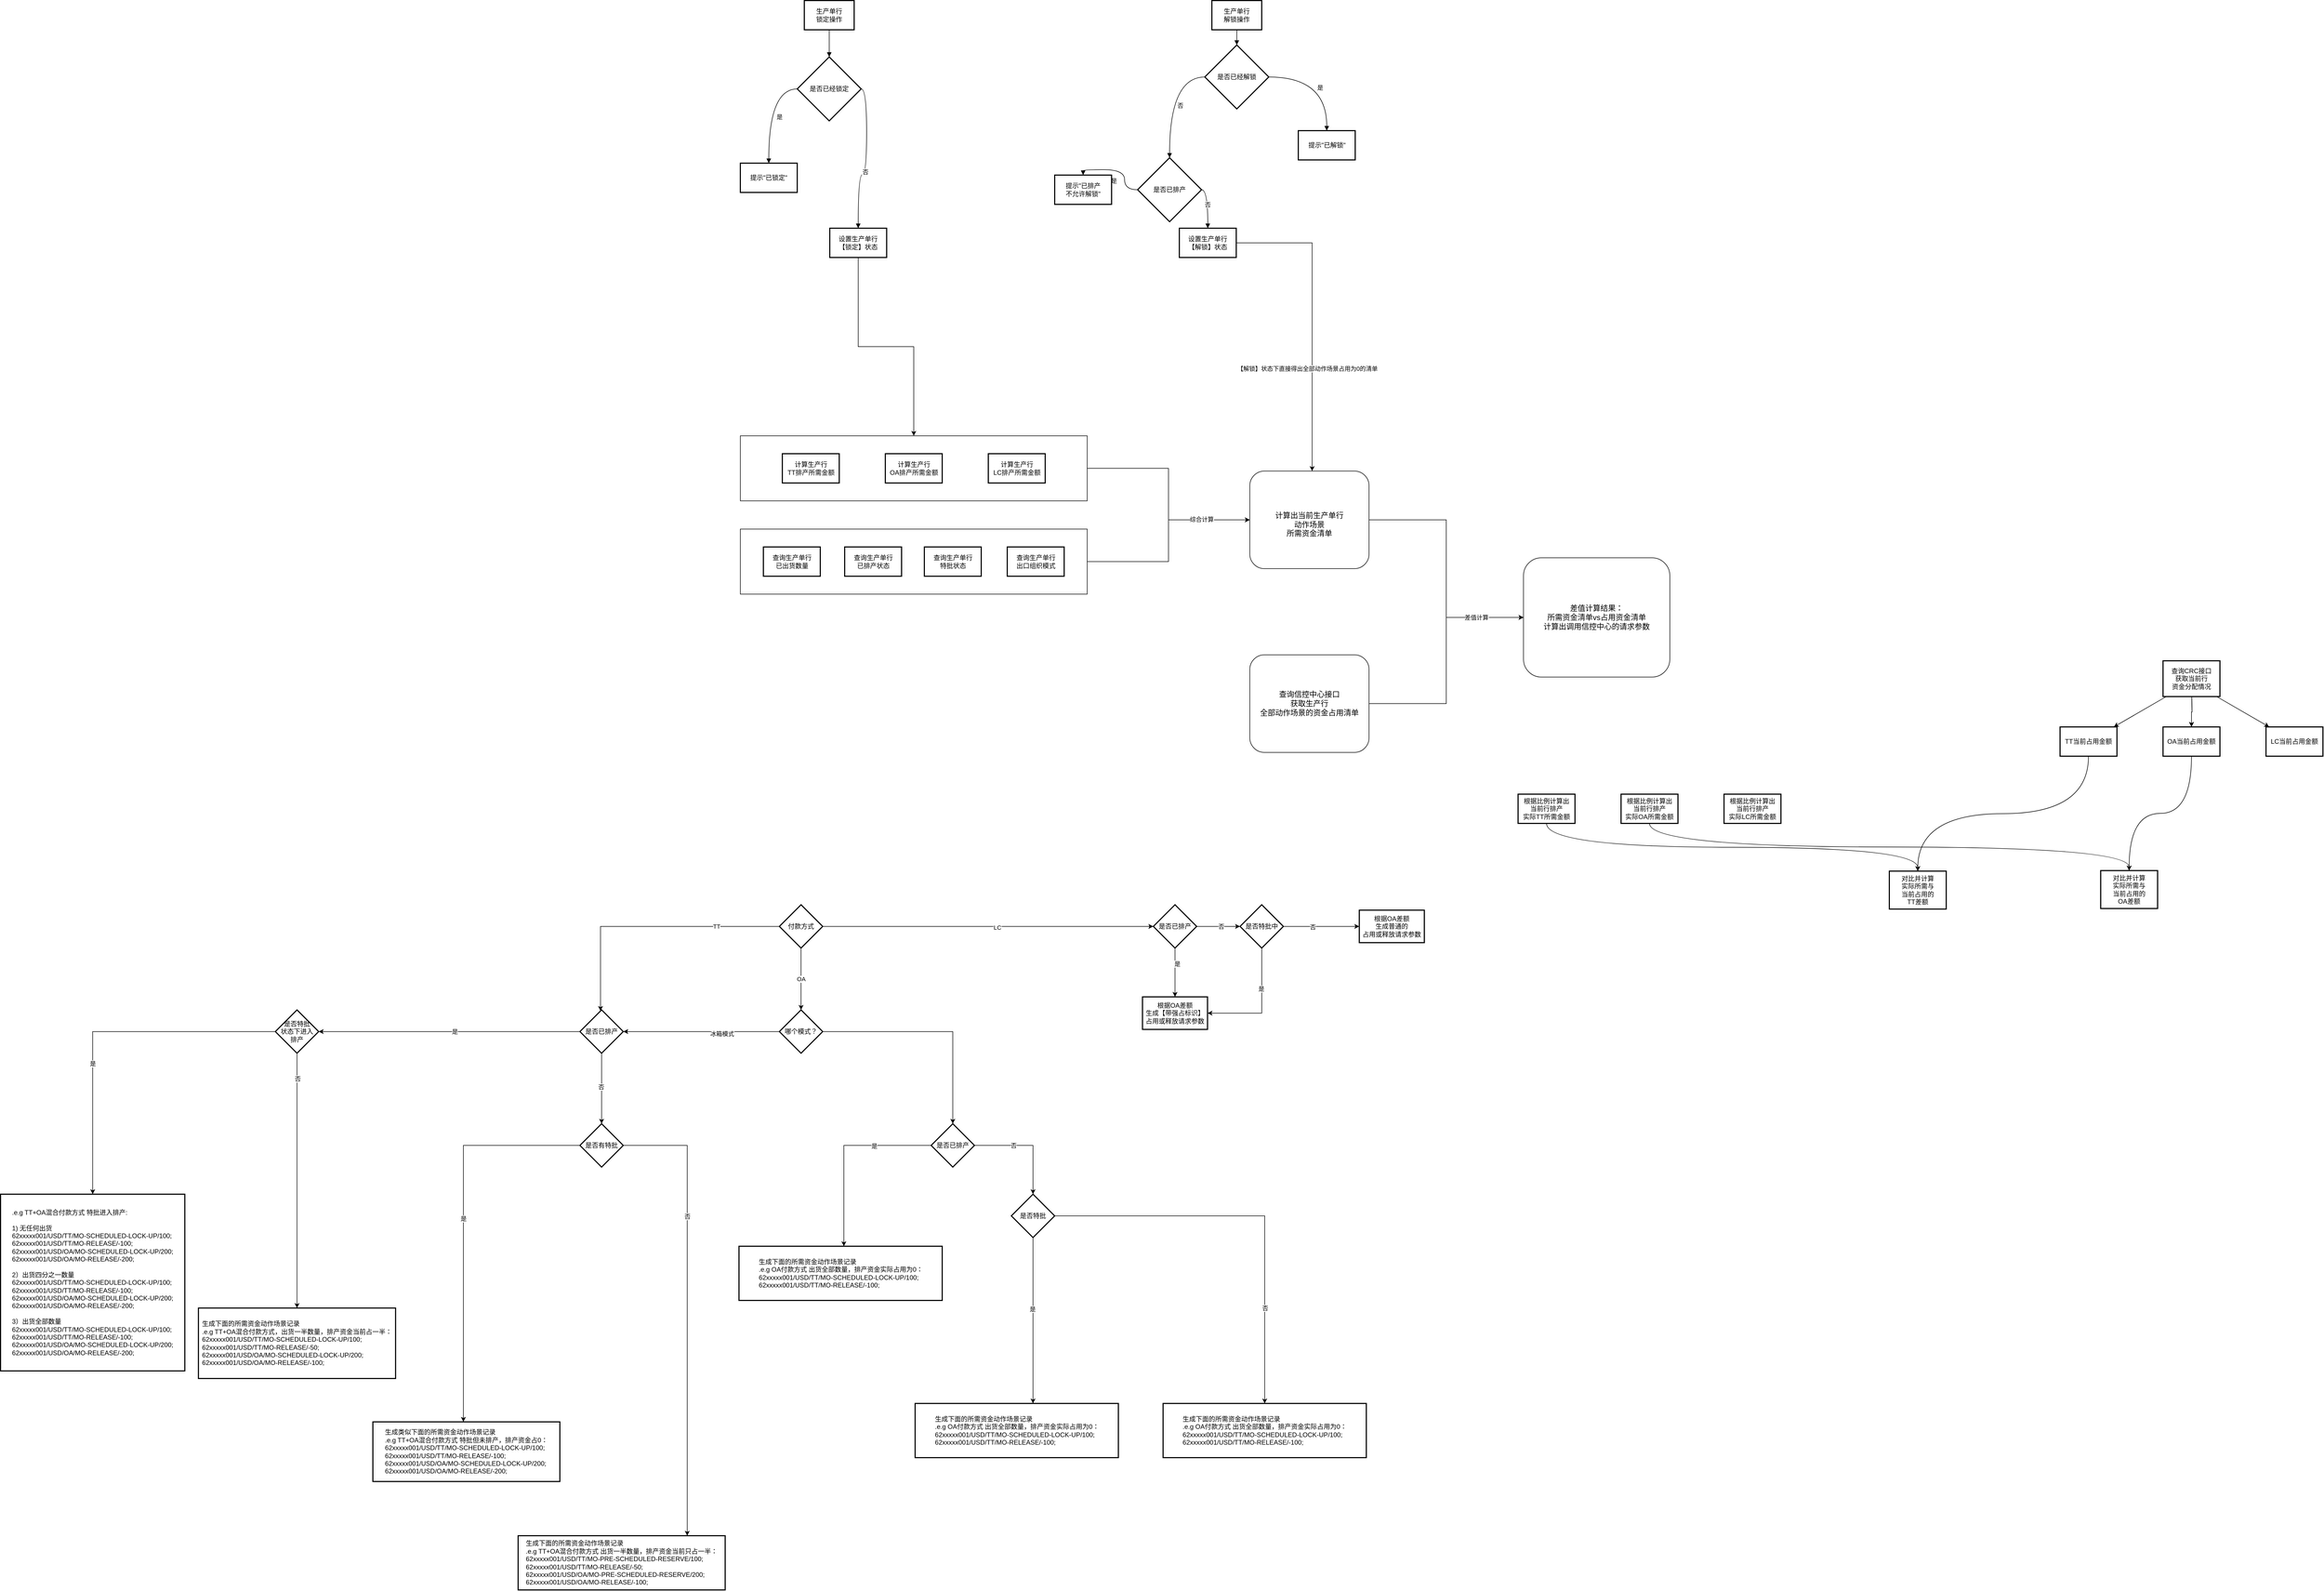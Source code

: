 <mxfile version="28.1.0">
  <diagram id="2LrY0oIoNR_cmH2NyaTJ" name="第 1 页">
    <mxGraphModel dx="4364" dy="1725" grid="1" gridSize="10" guides="1" tooltips="1" connect="1" arrows="1" fold="1" page="1" pageScale="1" pageWidth="827" pageHeight="1169" math="0" shadow="0">
      <root>
        <mxCell id="0" />
        <mxCell id="1" parent="0" />
        <mxCell id="hXp6u4deNf6OwjrOZaaQ-28" style="edgeStyle=orthogonalEdgeStyle;rounded=0;orthogonalLoop=1;jettySize=auto;html=1;" edge="1" parent="1" source="hXp6u4deNf6OwjrOZaaQ-12" target="hXp6u4deNf6OwjrOZaaQ-26">
          <mxGeometry relative="1" as="geometry" />
        </mxCell>
        <mxCell id="hXp6u4deNf6OwjrOZaaQ-12" value="" style="rounded=0;whiteSpace=wrap;html=1;" vertex="1" parent="1">
          <mxGeometry x="-1155" y="757" width="640" height="120" as="geometry" />
        </mxCell>
        <mxCell id="hXp6u4deNf6OwjrOZaaQ-27" style="edgeStyle=orthogonalEdgeStyle;rounded=0;orthogonalLoop=1;jettySize=auto;html=1;" edge="1" parent="1" source="hXp6u4deNf6OwjrOZaaQ-11" target="hXp6u4deNf6OwjrOZaaQ-26">
          <mxGeometry relative="1" as="geometry" />
        </mxCell>
        <mxCell id="hXp6u4deNf6OwjrOZaaQ-35" value="综合计算" style="edgeLabel;html=1;align=center;verticalAlign=middle;resizable=0;points=[];" vertex="1" connectable="0" parent="hXp6u4deNf6OwjrOZaaQ-27">
          <mxGeometry x="0.547" relative="1" as="geometry">
            <mxPoint y="-1" as="offset" />
          </mxGeometry>
        </mxCell>
        <mxCell id="hXp6u4deNf6OwjrOZaaQ-11" value="" style="rounded=0;whiteSpace=wrap;html=1;" vertex="1" parent="1">
          <mxGeometry x="-1155" y="585" width="640" height="120" as="geometry" />
        </mxCell>
        <mxCell id="2" value="生产单行&#xa;解锁操作" style="whiteSpace=wrap;strokeWidth=2;" parent="1" vertex="1">
          <mxGeometry x="-285" y="-218" width="92" height="54" as="geometry" />
        </mxCell>
        <mxCell id="3" value="是否已经解锁" style="rhombus;strokeWidth=2;whiteSpace=wrap;" parent="1" vertex="1">
          <mxGeometry x="-298" y="-136" width="118" height="118" as="geometry" />
        </mxCell>
        <mxCell id="9" value="" style="curved=1;startArrow=none;endArrow=block;exitX=0.5;exitY=1;entryX=0.5;entryY=0;" parent="1" source="2" target="3" edge="1">
          <mxGeometry relative="1" as="geometry">
            <Array as="points" />
          </mxGeometry>
        </mxCell>
        <mxCell id="WXPWZEamO_XeSo7ibNBK-31" value="是否已排产" style="rhombus;strokeWidth=2;whiteSpace=wrap;" parent="1" vertex="1">
          <mxGeometry x="-422" y="72" width="118" height="118" as="geometry" />
        </mxCell>
        <mxCell id="WXPWZEamO_XeSo7ibNBK-32" value="是" style="curved=1;startArrow=none;endArrow=block;exitX=0;exitY=0.5;exitDx=0;exitDy=0;edgeStyle=orthogonalEdgeStyle;entryX=0.5;entryY=0;entryDx=0;entryDy=0;" parent="1" source="WXPWZEamO_XeSo7ibNBK-31" target="WXPWZEamO_XeSo7ibNBK-33" edge="1">
          <mxGeometry x="0.092" y="20" relative="1" as="geometry">
            <mxPoint x="33" y="152" as="sourcePoint" />
            <mxPoint x="-145" y="132" as="targetPoint" />
            <mxPoint as="offset" />
          </mxGeometry>
        </mxCell>
        <mxCell id="WXPWZEamO_XeSo7ibNBK-33" value="提示&quot;已排产&#xa;不允许解锁&quot;" style="whiteSpace=wrap;strokeWidth=2;" parent="1" vertex="1">
          <mxGeometry x="-575" y="104" width="105" height="54" as="geometry" />
        </mxCell>
        <mxCell id="WXPWZEamO_XeSo7ibNBK-34" value="否" style="curved=1;startArrow=none;endArrow=block;exitX=1;exitY=0.5;exitDx=0;exitDy=0;edgeStyle=orthogonalEdgeStyle;entryX=0.5;entryY=0;entryDx=0;entryDy=0;" parent="1" source="WXPWZEamO_XeSo7ibNBK-31" target="Oj5pbkAsNvhmjypcsn9c-19" edge="1">
          <mxGeometry x="-0.062" relative="1" as="geometry">
            <mxPoint x="-205" y="92" as="sourcePoint" />
            <mxPoint x="-125" y="122" as="targetPoint" />
            <mxPoint as="offset" />
          </mxGeometry>
        </mxCell>
        <mxCell id="WXPWZEamO_XeSo7ibNBK-40" value="生产单行&#xa;锁定操作" style="whiteSpace=wrap;strokeWidth=2;" parent="1" vertex="1">
          <mxGeometry x="-1037" y="-218" width="92" height="54" as="geometry" />
        </mxCell>
        <mxCell id="WXPWZEamO_XeSo7ibNBK-41" value="" style="curved=1;startArrow=none;endArrow=block;exitX=0.5;exitY=1;entryX=0.5;entryY=0;" parent="1" source="WXPWZEamO_XeSo7ibNBK-40" edge="1">
          <mxGeometry relative="1" as="geometry">
            <Array as="points" />
            <mxPoint x="-991" y="-114" as="targetPoint" />
          </mxGeometry>
        </mxCell>
        <mxCell id="WXPWZEamO_XeSo7ibNBK-42" value="是否已经锁定" style="rhombus;strokeWidth=2;whiteSpace=wrap;" parent="1" vertex="1">
          <mxGeometry x="-1050" y="-114" width="118" height="118" as="geometry" />
        </mxCell>
        <mxCell id="WXPWZEamO_XeSo7ibNBK-43" value="是" style="curved=1;startArrow=none;endArrow=block;exitX=0;exitY=0.5;exitDx=0;exitDy=0;edgeStyle=orthogonalEdgeStyle;" parent="1" source="WXPWZEamO_XeSo7ibNBK-42" target="WXPWZEamO_XeSo7ibNBK-44" edge="1">
          <mxGeometry x="0.092" y="20" relative="1" as="geometry">
            <mxPoint x="-691" y="82" as="sourcePoint" />
            <mxPoint x="-1100" y="82" as="targetPoint" />
            <mxPoint as="offset" />
          </mxGeometry>
        </mxCell>
        <mxCell id="WXPWZEamO_XeSo7ibNBK-44" value="提示&quot;已锁定&quot;" style="whiteSpace=wrap;strokeWidth=2;" parent="1" vertex="1">
          <mxGeometry x="-1155" y="82" width="105" height="54" as="geometry" />
        </mxCell>
        <mxCell id="WXPWZEamO_XeSo7ibNBK-45" value="否" style="curved=1;startArrow=none;endArrow=block;exitX=1;exitY=0.5;exitDx=0;exitDy=0;edgeStyle=orthogonalEdgeStyle;" parent="1" source="WXPWZEamO_XeSo7ibNBK-42" target="WXPWZEamO_XeSo7ibNBK-46" edge="1">
          <mxGeometry x="0.149" y="-2" relative="1" as="geometry">
            <mxPoint x="-905" y="182" as="sourcePoint" />
            <mxPoint x="-955" y="319" as="targetPoint" />
            <mxPoint as="offset" />
          </mxGeometry>
        </mxCell>
        <mxCell id="WXPWZEamO_XeSo7ibNBK-46" value="设置生产单行&#xa;【锁定】状态" style="whiteSpace=wrap;strokeWidth=2;" parent="1" vertex="1">
          <mxGeometry x="-990" y="202" width="105" height="54" as="geometry" />
        </mxCell>
        <mxCell id="Oj5pbkAsNvhmjypcsn9c-16" value="否" style="curved=1;startArrow=none;endArrow=block;exitX=0;exitY=0.5;exitDx=0;exitDy=0;edgeStyle=orthogonalEdgeStyle;entryX=0.5;entryY=0;entryDx=0;entryDy=0;" parent="1" source="3" target="WXPWZEamO_XeSo7ibNBK-31" edge="1">
          <mxGeometry x="0.092" y="20" relative="1" as="geometry">
            <mxPoint x="-344" y="-61" as="sourcePoint" />
            <mxPoint x="-396.5" y="76" as="targetPoint" />
            <mxPoint as="offset" />
          </mxGeometry>
        </mxCell>
        <mxCell id="hXp6u4deNf6OwjrOZaaQ-33" style="edgeStyle=orthogonalEdgeStyle;rounded=0;orthogonalLoop=1;jettySize=auto;html=1;" edge="1" parent="1" source="Oj5pbkAsNvhmjypcsn9c-19" target="hXp6u4deNf6OwjrOZaaQ-26">
          <mxGeometry relative="1" as="geometry">
            <Array as="points">
              <mxPoint x="-100" y="229" />
            </Array>
          </mxGeometry>
        </mxCell>
        <mxCell id="hXp6u4deNf6OwjrOZaaQ-34" value="【解锁】状态下直接得出全部动作场景占用为0的清单" style="edgeLabel;html=1;align=center;verticalAlign=middle;resizable=0;points=[];" vertex="1" connectable="0" parent="hXp6u4deNf6OwjrOZaaQ-33">
          <mxGeometry x="0.377" y="4" relative="1" as="geometry">
            <mxPoint x="-13" y="-14" as="offset" />
          </mxGeometry>
        </mxCell>
        <mxCell id="Oj5pbkAsNvhmjypcsn9c-19" value="设置生产单行&#xa;【解锁】状态" style="whiteSpace=wrap;strokeWidth=2;" parent="1" vertex="1">
          <mxGeometry x="-345" y="202" width="105" height="54" as="geometry" />
        </mxCell>
        <mxCell id="Oj5pbkAsNvhmjypcsn9c-20" value="是" style="curved=1;startArrow=none;endArrow=block;edgeStyle=orthogonalEdgeStyle;exitX=1;exitY=0.5;exitDx=0;exitDy=0;" parent="1" source="3" target="Oj5pbkAsNvhmjypcsn9c-21" edge="1">
          <mxGeometry x="0.223" y="-12" relative="1" as="geometry">
            <mxPoint x="-304" y="-103" as="sourcePoint" />
            <mxPoint x="-70.5" y="22" as="targetPoint" />
            <mxPoint as="offset" />
          </mxGeometry>
        </mxCell>
        <mxCell id="Oj5pbkAsNvhmjypcsn9c-21" value="提示&quot;已解锁&quot;" style="whiteSpace=wrap;strokeWidth=2;" parent="1" vertex="1">
          <mxGeometry x="-125.5" y="22" width="105" height="54" as="geometry" />
        </mxCell>
        <mxCell id="H-_MctJGM8OvFbxq7QqD-9" value="计算生产行&#xa;TT排产所需金额" style="whiteSpace=wrap;strokeWidth=2;" parent="1" vertex="1">
          <mxGeometry x="-1077.5" y="618" width="105" height="54" as="geometry" />
        </mxCell>
        <mxCell id="H-_MctJGM8OvFbxq7QqD-23" value="计算生产行&#xa;OA排产所需金额" style="whiteSpace=wrap;strokeWidth=2;" parent="1" vertex="1">
          <mxGeometry x="-887.5" y="618" width="105" height="54" as="geometry" />
        </mxCell>
        <mxCell id="H-_MctJGM8OvFbxq7QqD-24" value="计算生产行&#xa;LC排产所需金额" style="whiteSpace=wrap;strokeWidth=2;" parent="1" vertex="1">
          <mxGeometry x="-697.5" y="618" width="105" height="54" as="geometry" />
        </mxCell>
        <mxCell id="H-_MctJGM8OvFbxq7QqD-26" value="查询生产单行&#xa;已出货数量" style="whiteSpace=wrap;strokeWidth=2;" parent="1" vertex="1">
          <mxGeometry x="-1112.5" y="790" width="105" height="54" as="geometry" />
        </mxCell>
        <mxCell id="H-_MctJGM8OvFbxq7QqD-54" value="" style="edgeStyle=orthogonalEdgeStyle;rounded=0;orthogonalLoop=1;jettySize=auto;html=1;curved=1;exitX=0.5;exitY=1;exitDx=0;exitDy=0;" parent="1" source="H-_MctJGM8OvFbxq7QqD-33" target="H-_MctJGM8OvFbxq7QqD-53" edge="1">
          <mxGeometry relative="1" as="geometry" />
        </mxCell>
        <mxCell id="H-_MctJGM8OvFbxq7QqD-33" value="根据比例计算出&#xa;当前行排产&#xa;实际TT所需金额" style="whiteSpace=wrap;strokeWidth=2;" parent="1" vertex="1">
          <mxGeometry x="280" y="1246" width="105" height="54" as="geometry" />
        </mxCell>
        <mxCell id="H-_MctJGM8OvFbxq7QqD-57" style="edgeStyle=orthogonalEdgeStyle;rounded=0;orthogonalLoop=1;jettySize=auto;html=1;strokeColor=default;align=center;verticalAlign=middle;fontFamily=Helvetica;fontSize=11;fontColor=default;labelBackgroundColor=default;endArrow=classic;curved=1;exitX=0.5;exitY=1;exitDx=0;exitDy=0;" parent="1" source="H-_MctJGM8OvFbxq7QqD-35" target="H-_MctJGM8OvFbxq7QqD-56" edge="1">
          <mxGeometry relative="1" as="geometry" />
        </mxCell>
        <mxCell id="H-_MctJGM8OvFbxq7QqD-35" value="根据比例计算出&#xa;当前行排产&#xa;实际OA所需金额" style="whiteSpace=wrap;strokeWidth=2;" parent="1" vertex="1">
          <mxGeometry x="470" y="1246" width="105" height="54" as="geometry" />
        </mxCell>
        <mxCell id="H-_MctJGM8OvFbxq7QqD-39" value="根据比例计算出&#xa;当前行排产&#xa;实际LC所需金额" style="whiteSpace=wrap;strokeWidth=2;" parent="1" vertex="1">
          <mxGeometry x="660" y="1246" width="105" height="54" as="geometry" />
        </mxCell>
        <mxCell id="H-_MctJGM8OvFbxq7QqD-43" value="查询CRC接口&#xa;获取当前行&#xa;资金分配情况" style="whiteSpace=wrap;strokeWidth=2;" parent="1" vertex="1">
          <mxGeometry x="1470" y="1000" width="105" height="66" as="geometry" />
        </mxCell>
        <mxCell id="H-_MctJGM8OvFbxq7QqD-44" value="" style="rounded=0;orthogonalLoop=1;jettySize=auto;html=1;" parent="1" target="H-_MctJGM8OvFbxq7QqD-48" edge="1">
          <mxGeometry relative="1" as="geometry">
            <mxPoint x="1476" y="1066" as="sourcePoint" />
          </mxGeometry>
        </mxCell>
        <mxCell id="H-_MctJGM8OvFbxq7QqD-45" style="edgeStyle=orthogonalEdgeStyle;rounded=0;orthogonalLoop=1;jettySize=auto;html=1;" parent="1" target="H-_MctJGM8OvFbxq7QqD-49" edge="1">
          <mxGeometry relative="1" as="geometry">
            <mxPoint x="1523" y="1066" as="sourcePoint" />
          </mxGeometry>
        </mxCell>
        <mxCell id="H-_MctJGM8OvFbxq7QqD-46" value="" style="edgeStyle=orthogonalEdgeStyle;rounded=0;orthogonalLoop=1;jettySize=auto;html=1;" parent="1" target="H-_MctJGM8OvFbxq7QqD-49" edge="1">
          <mxGeometry relative="1" as="geometry">
            <mxPoint x="1523" y="1066" as="sourcePoint" />
          </mxGeometry>
        </mxCell>
        <mxCell id="H-_MctJGM8OvFbxq7QqD-47" value="" style="rounded=0;orthogonalLoop=1;jettySize=auto;html=1;" parent="1" target="H-_MctJGM8OvFbxq7QqD-50" edge="1">
          <mxGeometry relative="1" as="geometry">
            <mxPoint x="1569" y="1066" as="sourcePoint" />
          </mxGeometry>
        </mxCell>
        <mxCell id="H-_MctJGM8OvFbxq7QqD-55" style="edgeStyle=orthogonalEdgeStyle;rounded=0;orthogonalLoop=1;jettySize=auto;html=1;entryX=0.5;entryY=0;entryDx=0;entryDy=0;curved=1;exitX=0.5;exitY=1;exitDx=0;exitDy=0;" parent="1" source="H-_MctJGM8OvFbxq7QqD-48" target="H-_MctJGM8OvFbxq7QqD-53" edge="1">
          <mxGeometry relative="1" as="geometry" />
        </mxCell>
        <mxCell id="H-_MctJGM8OvFbxq7QqD-48" value="TT当前占用金额" style="whiteSpace=wrap;strokeWidth=2;" parent="1" vertex="1">
          <mxGeometry x="1280" y="1122" width="105" height="54" as="geometry" />
        </mxCell>
        <mxCell id="H-_MctJGM8OvFbxq7QqD-58" style="edgeStyle=orthogonalEdgeStyle;rounded=0;orthogonalLoop=1;jettySize=auto;html=1;strokeColor=default;align=center;verticalAlign=middle;fontFamily=Helvetica;fontSize=11;fontColor=default;labelBackgroundColor=default;endArrow=classic;curved=1;exitX=0.5;exitY=1;exitDx=0;exitDy=0;" parent="1" source="H-_MctJGM8OvFbxq7QqD-49" target="H-_MctJGM8OvFbxq7QqD-56" edge="1">
          <mxGeometry relative="1" as="geometry" />
        </mxCell>
        <mxCell id="H-_MctJGM8OvFbxq7QqD-49" value="OA当前占用金额" style="whiteSpace=wrap;strokeWidth=2;" parent="1" vertex="1">
          <mxGeometry x="1470" y="1122" width="105" height="54" as="geometry" />
        </mxCell>
        <mxCell id="H-_MctJGM8OvFbxq7QqD-50" value="LC当前占用金额" style="whiteSpace=wrap;strokeWidth=2;" parent="1" vertex="1">
          <mxGeometry x="1660" y="1122" width="105" height="54" as="geometry" />
        </mxCell>
        <mxCell id="H-_MctJGM8OvFbxq7QqD-53" value="对比并计算&#xa;实际所需与&#xa;当前占用的&#xa;TT差额" style="whiteSpace=wrap;strokeWidth=2;" parent="1" vertex="1">
          <mxGeometry x="965" y="1388" width="105" height="70" as="geometry" />
        </mxCell>
        <mxCell id="H-_MctJGM8OvFbxq7QqD-56" value="对比并计算&#xa;实际所需与&#xa;当前占用的&#xa;OA差额" style="whiteSpace=wrap;strokeWidth=2;" parent="1" vertex="1">
          <mxGeometry x="1355" y="1387" width="105" height="70" as="geometry" />
        </mxCell>
        <mxCell id="H-_MctJGM8OvFbxq7QqD-79" value="OA" style="edgeStyle=orthogonalEdgeStyle;rounded=0;orthogonalLoop=1;jettySize=auto;html=1;entryX=0.5;entryY=0;entryDx=0;entryDy=0;" parent="1" source="H-_MctJGM8OvFbxq7QqD-80" target="H-_MctJGM8OvFbxq7QqD-59" edge="1">
          <mxGeometry relative="1" as="geometry">
            <mxPoint x="-1033.5" y="1780" as="targetPoint" />
            <mxPoint x="-963" y="1644" as="sourcePoint" />
          </mxGeometry>
        </mxCell>
        <mxCell id="hXp6u4deNf6OwjrOZaaQ-51" style="edgeStyle=orthogonalEdgeStyle;rounded=0;orthogonalLoop=1;jettySize=auto;html=1;" edge="1" parent="1" source="H-_MctJGM8OvFbxq7QqD-59" target="H-_MctJGM8OvFbxq7QqD-65">
          <mxGeometry relative="1" as="geometry">
            <mxPoint x="-1173" y="2234" as="targetPoint" />
          </mxGeometry>
        </mxCell>
        <mxCell id="hXp6u4deNf6OwjrOZaaQ-52" value="冰箱模式" style="edgeLabel;html=1;align=center;verticalAlign=middle;resizable=0;points=[];" vertex="1" connectable="0" parent="hXp6u4deNf6OwjrOZaaQ-51">
          <mxGeometry x="-0.264" y="4" relative="1" as="geometry">
            <mxPoint as="offset" />
          </mxGeometry>
        </mxCell>
        <mxCell id="hXp6u4deNf6OwjrOZaaQ-56" value="" style="edgeStyle=orthogonalEdgeStyle;rounded=0;orthogonalLoop=1;jettySize=auto;html=1;" edge="1" parent="1" source="H-_MctJGM8OvFbxq7QqD-59" target="hXp6u4deNf6OwjrOZaaQ-55">
          <mxGeometry relative="1" as="geometry" />
        </mxCell>
        <mxCell id="H-_MctJGM8OvFbxq7QqD-59" value="哪个模式？" style="rhombus;whiteSpace=wrap;html=1;strokeWidth=2;" parent="1" vertex="1">
          <mxGeometry x="-1083" y="1644" width="80" height="80" as="geometry" />
        </mxCell>
        <mxCell id="H-_MctJGM8OvFbxq7QqD-67" value="" style="edgeStyle=orthogonalEdgeStyle;rounded=0;orthogonalLoop=1;jettySize=auto;html=1;" parent="1" source="H-_MctJGM8OvFbxq7QqD-65" target="H-_MctJGM8OvFbxq7QqD-66" edge="1">
          <mxGeometry relative="1" as="geometry">
            <mxPoint x="-1741" y="1684.0" as="sourcePoint" />
          </mxGeometry>
        </mxCell>
        <mxCell id="H-_MctJGM8OvFbxq7QqD-68" value="是" style="edgeLabel;html=1;align=center;verticalAlign=middle;resizable=0;points=[];" parent="H-_MctJGM8OvFbxq7QqD-67" vertex="1" connectable="0">
          <mxGeometry x="-0.042" relative="1" as="geometry">
            <mxPoint as="offset" />
          </mxGeometry>
        </mxCell>
        <mxCell id="hXp6u4deNf6OwjrOZaaQ-61" value="" style="edgeStyle=orthogonalEdgeStyle;rounded=0;orthogonalLoop=1;jettySize=auto;html=1;" edge="1" parent="1" source="H-_MctJGM8OvFbxq7QqD-65" target="hXp6u4deNf6OwjrOZaaQ-60">
          <mxGeometry relative="1" as="geometry" />
        </mxCell>
        <mxCell id="hXp6u4deNf6OwjrOZaaQ-62" value="否" style="edgeLabel;html=1;align=center;verticalAlign=middle;resizable=0;points=[];" vertex="1" connectable="0" parent="hXp6u4deNf6OwjrOZaaQ-61">
          <mxGeometry x="-0.046" y="-1" relative="1" as="geometry">
            <mxPoint as="offset" />
          </mxGeometry>
        </mxCell>
        <mxCell id="H-_MctJGM8OvFbxq7QqD-65" value="是否已排产" style="rhombus;whiteSpace=wrap;html=1;strokeWidth=2;" parent="1" vertex="1">
          <mxGeometry x="-1451" y="1644" width="80" height="80" as="geometry" />
        </mxCell>
        <mxCell id="H-_MctJGM8OvFbxq7QqD-70" value="" style="edgeStyle=orthogonalEdgeStyle;rounded=0;orthogonalLoop=1;jettySize=auto;html=1;" parent="1" source="H-_MctJGM8OvFbxq7QqD-66" target="hXp6u4deNf6OwjrOZaaQ-46" edge="1">
          <mxGeometry relative="1" as="geometry">
            <mxPoint x="-2123" y="1984" as="targetPoint" />
          </mxGeometry>
        </mxCell>
        <mxCell id="hXp6u4deNf6OwjrOZaaQ-48" value="是" style="edgeLabel;html=1;align=center;verticalAlign=middle;resizable=0;points=[];" vertex="1" connectable="0" parent="H-_MctJGM8OvFbxq7QqD-70">
          <mxGeometry x="0.502" y="1" relative="1" as="geometry">
            <mxPoint x="-1" y="-83" as="offset" />
          </mxGeometry>
        </mxCell>
        <mxCell id="H-_MctJGM8OvFbxq7QqD-75" value="" style="edgeStyle=orthogonalEdgeStyle;rounded=0;orthogonalLoop=1;jettySize=auto;html=1;" parent="1" source="H-_MctJGM8OvFbxq7QqD-66" target="hXp6u4deNf6OwjrOZaaQ-59" edge="1">
          <mxGeometry relative="1" as="geometry" />
        </mxCell>
        <mxCell id="hXp6u4deNf6OwjrOZaaQ-47" value="否" style="edgeLabel;html=1;align=center;verticalAlign=middle;resizable=0;points=[];" vertex="1" connectable="0" parent="H-_MctJGM8OvFbxq7QqD-75">
          <mxGeometry x="-0.803" y="1" relative="1" as="geometry">
            <mxPoint as="offset" />
          </mxGeometry>
        </mxCell>
        <mxCell id="H-_MctJGM8OvFbxq7QqD-66" value="是否特批&lt;div&gt;状态下进入&lt;/div&gt;&lt;div&gt;排产&lt;/div&gt;" style="rhombus;whiteSpace=wrap;html=1;strokeWidth=2;" parent="1" vertex="1">
          <mxGeometry x="-2013" y="1644" width="80" height="80" as="geometry" />
        </mxCell>
        <mxCell id="H-_MctJGM8OvFbxq7QqD-74" value="&lt;div style=&quot;text-align: left;&quot;&gt;&lt;span style=&quot;background-color: transparent; color: light-dark(rgb(0, 0, 0), rgb(255, 255, 255));&quot;&gt;生成类似下面的所需资金动作场景记录&lt;/span&gt;&lt;/div&gt;&lt;div&gt;&lt;div style=&quot;text-align: left;&quot;&gt;&lt;span style=&quot;background-color: transparent; color: light-dark(rgb(0, 0, 0), rgb(255, 255, 255));&quot;&gt;.e.g TT+OA混合付款方式 特批但未排产，排产资金占0：&lt;/span&gt;&lt;/div&gt;&lt;div&gt;&lt;div&gt;&lt;div style=&quot;text-align: left;&quot;&gt;62xxxxx001/USD/TT/MO-SCHEDULED-LOCK-UP/100;&lt;/div&gt;&lt;/div&gt;&lt;/div&gt;&lt;div style=&quot;text-align: left;&quot;&gt;62xxxxx001/USD/TT/&lt;span style=&quot;background-color: transparent; color: light-dark(rgb(0, 0, 0), rgb(255, 255, 255));&quot;&gt;MO-RELEASE&lt;/span&gt;&lt;span style=&quot;background-color: transparent; color: light-dark(rgb(0, 0, 0), rgb(255, 255, 255));&quot;&gt;/-100;&lt;/span&gt;&lt;/div&gt;&lt;div style=&quot;text-align: left;&quot;&gt;&lt;span style=&quot;background-color: transparent; color: light-dark(rgb(0, 0, 0), rgb(255, 255, 255)); text-align: center;&quot;&gt;62xxxxx001/USD/OA/&lt;/span&gt;MO-SCHEDULED-LOCK-UP&lt;span style=&quot;background-color: transparent; color: light-dark(rgb(0, 0, 0), rgb(255, 255, 255)); text-align: center;&quot;&gt;/200;&lt;/span&gt;&lt;/div&gt;&lt;div style=&quot;text-align: left;&quot;&gt;62xxxxx001/USD/OA/&lt;span style=&quot;color: light-dark(rgb(0, 0, 0), rgb(255, 255, 255)); background-color: transparent;&quot;&gt;MO-RELEASE&lt;/span&gt;&lt;span style=&quot;color: light-dark(rgb(0, 0, 0), rgb(255, 255, 255)); background-color: transparent;&quot;&gt;/-200;&lt;/span&gt;&lt;span style=&quot;background-color: transparent; color: light-dark(rgb(0, 0, 0), rgb(255, 255, 255)); text-align: center;&quot;&gt;&lt;/span&gt;&lt;/div&gt;&lt;/div&gt;" style="whiteSpace=wrap;html=1;strokeWidth=2;" parent="1" vertex="1">
          <mxGeometry x="-1833" y="2404" width="345" height="110" as="geometry" />
        </mxCell>
        <mxCell id="H-_MctJGM8OvFbxq7QqD-82" style="edgeStyle=orthogonalEdgeStyle;rounded=0;orthogonalLoop=1;jettySize=auto;html=1;" parent="1" source="H-_MctJGM8OvFbxq7QqD-80" target="H-_MctJGM8OvFbxq7QqD-65" edge="1">
          <mxGeometry relative="1" as="geometry">
            <Array as="points">
              <mxPoint x="-1413" y="1490" />
            </Array>
          </mxGeometry>
        </mxCell>
        <mxCell id="H-_MctJGM8OvFbxq7QqD-83" value="TT" style="edgeLabel;html=1;align=center;verticalAlign=middle;resizable=0;points=[];" parent="H-_MctJGM8OvFbxq7QqD-82" vertex="1" connectable="0">
          <mxGeometry x="-0.522" y="3" relative="1" as="geometry">
            <mxPoint y="-3" as="offset" />
          </mxGeometry>
        </mxCell>
        <mxCell id="H-_MctJGM8OvFbxq7QqD-85" value="" style="edgeStyle=orthogonalEdgeStyle;rounded=0;orthogonalLoop=1;jettySize=auto;html=1;" parent="1" source="H-_MctJGM8OvFbxq7QqD-80" target="H-_MctJGM8OvFbxq7QqD-87" edge="1">
          <mxGeometry relative="1" as="geometry">
            <mxPoint x="-663" y="1486" as="targetPoint" />
          </mxGeometry>
        </mxCell>
        <mxCell id="hXp6u4deNf6OwjrOZaaQ-81" value="LC" style="edgeLabel;html=1;align=center;verticalAlign=middle;resizable=0;points=[];" vertex="1" connectable="0" parent="H-_MctJGM8OvFbxq7QqD-85">
          <mxGeometry x="0.054" y="-2" relative="1" as="geometry">
            <mxPoint as="offset" />
          </mxGeometry>
        </mxCell>
        <mxCell id="H-_MctJGM8OvFbxq7QqD-80" value="付款方式" style="rhombus;whiteSpace=wrap;html=1;strokeWidth=2;" parent="1" vertex="1">
          <mxGeometry x="-1083" y="1450" width="80" height="80" as="geometry" />
        </mxCell>
        <mxCell id="H-_MctJGM8OvFbxq7QqD-89" value="" style="edgeStyle=orthogonalEdgeStyle;rounded=0;orthogonalLoop=1;jettySize=auto;html=1;" parent="1" source="H-_MctJGM8OvFbxq7QqD-87" target="H-_MctJGM8OvFbxq7QqD-91" edge="1">
          <mxGeometry relative="1" as="geometry">
            <mxPoint x="-353" y="1620" as="targetPoint" />
          </mxGeometry>
        </mxCell>
        <mxCell id="H-_MctJGM8OvFbxq7QqD-90" value="是" style="edgeLabel;html=1;align=center;verticalAlign=middle;resizable=0;points=[];" parent="H-_MctJGM8OvFbxq7QqD-89" vertex="1" connectable="0">
          <mxGeometry x="-0.356" y="4" relative="1" as="geometry">
            <mxPoint as="offset" />
          </mxGeometry>
        </mxCell>
        <mxCell id="H-_MctJGM8OvFbxq7QqD-94" value="" style="edgeStyle=orthogonalEdgeStyle;rounded=0;orthogonalLoop=1;jettySize=auto;html=1;" parent="1" source="H-_MctJGM8OvFbxq7QqD-87" target="H-_MctJGM8OvFbxq7QqD-93" edge="1">
          <mxGeometry relative="1" as="geometry" />
        </mxCell>
        <mxCell id="H-_MctJGM8OvFbxq7QqD-96" value="否" style="edgeLabel;html=1;align=center;verticalAlign=middle;resizable=0;points=[];" parent="H-_MctJGM8OvFbxq7QqD-94" vertex="1" connectable="0">
          <mxGeometry x="0.117" relative="1" as="geometry">
            <mxPoint as="offset" />
          </mxGeometry>
        </mxCell>
        <mxCell id="H-_MctJGM8OvFbxq7QqD-87" value="是否已排产" style="rhombus;whiteSpace=wrap;html=1;strokeWidth=2;" parent="1" vertex="1">
          <mxGeometry x="-393" y="1450" width="80" height="80" as="geometry" />
        </mxCell>
        <mxCell id="H-_MctJGM8OvFbxq7QqD-91" value="根据OA&lt;span style=&quot;background-color: transparent; color: light-dark(rgb(0, 0, 0), rgb(255, 255, 255));&quot;&gt;差额&lt;/span&gt;&lt;div&gt;&lt;span style=&quot;background-color: transparent; color: light-dark(rgb(0, 0, 0), rgb(255, 255, 255));&quot;&gt;生成【带强占标识】&lt;/span&gt;&lt;/div&gt;&lt;div&gt;&lt;div&gt;占用或释放请求参数&lt;/div&gt;&lt;/div&gt;" style="whiteSpace=wrap;html=1;strokeWidth=2;" parent="1" vertex="1">
          <mxGeometry x="-413" y="1620" width="120" height="60" as="geometry" />
        </mxCell>
        <mxCell id="H-_MctJGM8OvFbxq7QqD-97" style="edgeStyle=orthogonalEdgeStyle;rounded=0;orthogonalLoop=1;jettySize=auto;html=1;entryX=1;entryY=0.5;entryDx=0;entryDy=0;" parent="1" source="H-_MctJGM8OvFbxq7QqD-93" target="H-_MctJGM8OvFbxq7QqD-91" edge="1">
          <mxGeometry relative="1" as="geometry">
            <Array as="points">
              <mxPoint x="-193" y="1650" />
            </Array>
          </mxGeometry>
        </mxCell>
        <mxCell id="H-_MctJGM8OvFbxq7QqD-98" value="是" style="edgeLabel;html=1;align=center;verticalAlign=middle;resizable=0;points=[];" parent="H-_MctJGM8OvFbxq7QqD-97" vertex="1" connectable="0">
          <mxGeometry x="-0.316" y="-1" relative="1" as="geometry">
            <mxPoint as="offset" />
          </mxGeometry>
        </mxCell>
        <mxCell id="H-_MctJGM8OvFbxq7QqD-100" value="" style="edgeStyle=orthogonalEdgeStyle;rounded=0;orthogonalLoop=1;jettySize=auto;html=1;" parent="1" source="H-_MctJGM8OvFbxq7QqD-93" target="H-_MctJGM8OvFbxq7QqD-99" edge="1">
          <mxGeometry relative="1" as="geometry" />
        </mxCell>
        <mxCell id="H-_MctJGM8OvFbxq7QqD-101" value="否" style="edgeLabel;html=1;align=center;verticalAlign=middle;resizable=0;points=[];" parent="H-_MctJGM8OvFbxq7QqD-100" vertex="1" connectable="0">
          <mxGeometry x="-0.237" y="-1" relative="1" as="geometry">
            <mxPoint as="offset" />
          </mxGeometry>
        </mxCell>
        <mxCell id="H-_MctJGM8OvFbxq7QqD-93" value="是否特批中" style="rhombus;whiteSpace=wrap;html=1;strokeWidth=2;" parent="1" vertex="1">
          <mxGeometry x="-233" y="1450" width="80" height="80" as="geometry" />
        </mxCell>
        <mxCell id="H-_MctJGM8OvFbxq7QqD-99" value="根据OA&lt;span style=&quot;color: light-dark(rgb(0, 0, 0), rgb(255, 255, 255)); background-color: transparent;&quot;&gt;差额&lt;/span&gt;&lt;div&gt;&lt;span style=&quot;background-color: transparent; color: light-dark(rgb(0, 0, 0), rgb(255, 255, 255));&quot;&gt;生成普通的&lt;/span&gt;&lt;/div&gt;&lt;div&gt;占用或释放请求参数&lt;/div&gt;" style="whiteSpace=wrap;html=1;strokeWidth=2;" parent="1" vertex="1">
          <mxGeometry x="-13" y="1460" width="120" height="60" as="geometry" />
        </mxCell>
        <mxCell id="hXp6u4deNf6OwjrOZaaQ-9" value="查询生产单行&#xa;已排产状态" style="whiteSpace=wrap;strokeWidth=2;" vertex="1" parent="1">
          <mxGeometry x="-962.5" y="790" width="105" height="54" as="geometry" />
        </mxCell>
        <mxCell id="hXp6u4deNf6OwjrOZaaQ-10" value="查询生产单行&#xa;特批状态" style="whiteSpace=wrap;strokeWidth=2;" vertex="1" parent="1">
          <mxGeometry x="-815.5" y="790" width="105" height="54" as="geometry" />
        </mxCell>
        <mxCell id="hXp6u4deNf6OwjrOZaaQ-21" value="查询生产单行&#xa;出口组织模式" style="whiteSpace=wrap;strokeWidth=2;" vertex="1" parent="1">
          <mxGeometry x="-662.5" y="790" width="105" height="54" as="geometry" />
        </mxCell>
        <mxCell id="hXp6u4deNf6OwjrOZaaQ-40" style="edgeStyle=orthogonalEdgeStyle;rounded=0;orthogonalLoop=1;jettySize=auto;html=1;" edge="1" parent="1" source="hXp6u4deNf6OwjrOZaaQ-26" target="hXp6u4deNf6OwjrOZaaQ-39">
          <mxGeometry relative="1" as="geometry" />
        </mxCell>
        <mxCell id="hXp6u4deNf6OwjrOZaaQ-26" value="&lt;font style=&quot;font-size: 14px;&quot; face=&quot;Helvetica&quot;&gt;&lt;br&gt;&lt;/font&gt;&lt;div style=&quot;text-wrap-mode: nowrap;&quot;&gt;&lt;font style=&quot;font-size: 14px;&quot; face=&quot;Helvetica&quot;&gt;计算出当前生产单行&lt;/font&gt;&lt;/div&gt;&lt;div style=&quot;text-wrap-mode: nowrap;&quot;&gt;&lt;font style=&quot;font-size: 14px;&quot; face=&quot;Helvetica&quot;&gt;动作场景&lt;/font&gt;&lt;/div&gt;&lt;div style=&quot;text-wrap-mode: nowrap;&quot;&gt;&lt;font style=&quot;font-size: 14px;&quot; face=&quot;Helvetica&quot;&gt;所需资金清单&lt;/font&gt;&lt;/div&gt;" style="rounded=1;whiteSpace=wrap;html=1;" vertex="1" parent="1">
          <mxGeometry x="-215" y="650" width="220" height="180" as="geometry" />
        </mxCell>
        <mxCell id="hXp6u4deNf6OwjrOZaaQ-36" style="edgeStyle=orthogonalEdgeStyle;rounded=0;orthogonalLoop=1;jettySize=auto;html=1;" edge="1" parent="1" source="WXPWZEamO_XeSo7ibNBK-46" target="hXp6u4deNf6OwjrOZaaQ-11">
          <mxGeometry relative="1" as="geometry" />
        </mxCell>
        <mxCell id="hXp6u4deNf6OwjrOZaaQ-41" style="edgeStyle=orthogonalEdgeStyle;rounded=0;orthogonalLoop=1;jettySize=auto;html=1;" edge="1" parent="1" source="hXp6u4deNf6OwjrOZaaQ-38" target="hXp6u4deNf6OwjrOZaaQ-39">
          <mxGeometry relative="1" as="geometry" />
        </mxCell>
        <mxCell id="hXp6u4deNf6OwjrOZaaQ-45" value="差值计算" style="edgeLabel;html=1;align=center;verticalAlign=middle;resizable=0;points=[];" vertex="1" connectable="0" parent="hXp6u4deNf6OwjrOZaaQ-41">
          <mxGeometry x="0.605" relative="1" as="geometry">
            <mxPoint as="offset" />
          </mxGeometry>
        </mxCell>
        <mxCell id="hXp6u4deNf6OwjrOZaaQ-38" value="&lt;font style=&quot;font-size: 14px;&quot;&gt;查询信控中心接口&lt;/font&gt;&lt;div&gt;&lt;font style=&quot;font-size: 14px;&quot;&gt;获取生产行&lt;/font&gt;&lt;/div&gt;&lt;div&gt;&lt;font style=&quot;font-size: 14px;&quot;&gt;全部动作场景的资金占用清单&lt;/font&gt;&lt;/div&gt;" style="rounded=1;whiteSpace=wrap;html=1;" vertex="1" parent="1">
          <mxGeometry x="-215" y="989" width="220" height="180" as="geometry" />
        </mxCell>
        <mxCell id="hXp6u4deNf6OwjrOZaaQ-39" value="&lt;font style=&quot;font-size: 14px;&quot;&gt;差值计算结果：&lt;/font&gt;&lt;div&gt;&lt;font style=&quot;font-size: 14px;&quot;&gt;所需资金清单vs占用资金清单&lt;/font&gt;&lt;/div&gt;&lt;div&gt;&lt;font style=&quot;font-size: 14px;&quot;&gt;计算出调用信控中心的请求参数&lt;/font&gt;&lt;/div&gt;" style="rounded=1;whiteSpace=wrap;html=1;" vertex="1" parent="1">
          <mxGeometry x="290" y="810" width="270" height="220" as="geometry" />
        </mxCell>
        <mxCell id="hXp6u4deNf6OwjrOZaaQ-46" value="&lt;div style=&quot;text-align: left;&quot;&gt;&lt;span style=&quot;background-color: transparent; color: light-dark(rgb(0, 0, 0), rgb(255, 255, 255));&quot;&gt;.e.g TT+OA混合付款方式 特批进入排产:&lt;/span&gt;&lt;/div&gt;&lt;div style=&quot;text-align: left;&quot;&gt;&lt;br&gt;&lt;/div&gt;&lt;div style=&quot;text-align: left;&quot;&gt;1) 无任何出货&lt;/div&gt;&lt;div&gt;&lt;div&gt;&lt;div&gt;&lt;div style=&quot;text-align: left;&quot;&gt;62xxxxx001/USD/TT/MO-SCHEDULED-LOCK-UP/100;&lt;/div&gt;&lt;/div&gt;&lt;/div&gt;&lt;div style=&quot;text-align: left;&quot;&gt;62xxxxx001/USD/TT/&lt;span style=&quot;background-color: transparent; color: light-dark(rgb(0, 0, 0), rgb(255, 255, 255));&quot;&gt;MO-RELEASE&lt;/span&gt;&lt;span style=&quot;background-color: transparent; color: light-dark(rgb(0, 0, 0), rgb(255, 255, 255));&quot;&gt;/-100;&lt;/span&gt;&lt;/div&gt;&lt;div style=&quot;text-align: left;&quot;&gt;&lt;span style=&quot;background-color: transparent; color: light-dark(rgb(0, 0, 0), rgb(255, 255, 255));&quot;&gt;62xxxxx001/USD/OA/&lt;/span&gt;MO-SCHEDULED-LOCK-UP&lt;span style=&quot;background-color: transparent; color: light-dark(rgb(0, 0, 0), rgb(255, 255, 255));&quot;&gt;/200;&lt;/span&gt;&lt;/div&gt;&lt;div style=&quot;text-align: left;&quot;&gt;62xxxxx001/USD/OA/&lt;span style=&quot;color: light-dark(rgb(0, 0, 0), rgb(255, 255, 255)); background-color: transparent;&quot;&gt;MO-RELEASE&lt;/span&gt;&lt;span style=&quot;color: light-dark(rgb(0, 0, 0), rgb(255, 255, 255)); background-color: transparent;&quot;&gt;/-200;&lt;/span&gt;&lt;span style=&quot;background-color: transparent; color: light-dark(rgb(0, 0, 0), rgb(255, 255, 255)); text-align: center;&quot;&gt;&lt;/span&gt;&lt;/div&gt;&lt;/div&gt;&lt;div style=&quot;text-align: left;&quot;&gt;&lt;span style=&quot;color: light-dark(rgb(0, 0, 0), rgb(255, 255, 255)); background-color: transparent;&quot;&gt;&lt;br&gt;&lt;/span&gt;&lt;/div&gt;&lt;div style=&quot;text-align: left;&quot;&gt;&lt;span style=&quot;color: light-dark(rgb(0, 0, 0), rgb(255, 255, 255)); background-color: transparent;&quot;&gt;2）出货四分之一数量&lt;/span&gt;&lt;/div&gt;&lt;div style=&quot;text-align: left;&quot;&gt;&lt;div style=&quot;text-align: center;&quot;&gt;&lt;div style=&quot;text-align: left;&quot;&gt;62xxxxx001/USD/TT/MO-SCHEDULED-LOCK-UP/100;&lt;/div&gt;&lt;/div&gt;&lt;div&gt;62xxxxx001/USD/TT/&lt;span style=&quot;background-color: transparent; color: light-dark(rgb(0, 0, 0), rgb(255, 255, 255));&quot;&gt;MO-RELEASE&lt;/span&gt;&lt;span style=&quot;background-color: transparent; color: light-dark(rgb(0, 0, 0), rgb(255, 255, 255));&quot;&gt;/-100;&lt;/span&gt;&lt;/div&gt;&lt;div&gt;&lt;span style=&quot;background-color: transparent; color: light-dark(rgb(0, 0, 0), rgb(255, 255, 255));&quot;&gt;62xxxxx001/USD/OA/&lt;/span&gt;MO-SCHEDULED-LOCK-UP&lt;span style=&quot;background-color: transparent; color: light-dark(rgb(0, 0, 0), rgb(255, 255, 255));&quot;&gt;/200;&lt;/span&gt;&lt;/div&gt;&lt;div&gt;62xxxxx001/USD/OA/&lt;span style=&quot;color: light-dark(rgb(0, 0, 0), rgb(255, 255, 255)); background-color: transparent;&quot;&gt;MO-RELEASE&lt;/span&gt;&lt;span style=&quot;color: light-dark(rgb(0, 0, 0), rgb(255, 255, 255)); background-color: transparent;&quot;&gt;/-200;&lt;/span&gt;&lt;/div&gt;&lt;div&gt;&lt;span style=&quot;color: light-dark(rgb(0, 0, 0), rgb(255, 255, 255)); background-color: transparent;&quot;&gt;&lt;br&gt;&lt;/span&gt;&lt;/div&gt;&lt;div&gt;&lt;span style=&quot;color: light-dark(rgb(0, 0, 0), rgb(255, 255, 255)); background-color: transparent;&quot;&gt;3）出货全部数量&lt;/span&gt;&lt;/div&gt;&lt;div&gt;&lt;div style=&quot;text-align: center;&quot;&gt;&lt;div style=&quot;text-align: left;&quot;&gt;62xxxxx001/USD/TT/MO-SCHEDULED-LOCK-UP/100;&lt;/div&gt;&lt;/div&gt;&lt;div&gt;62xxxxx001/USD/TT/&lt;span style=&quot;background-color: transparent; color: light-dark(rgb(0, 0, 0), rgb(255, 255, 255));&quot;&gt;MO-RELEASE&lt;/span&gt;&lt;span style=&quot;background-color: transparent; color: light-dark(rgb(0, 0, 0), rgb(255, 255, 255));&quot;&gt;/-100;&lt;/span&gt;&lt;/div&gt;&lt;div&gt;&lt;span style=&quot;background-color: transparent; color: light-dark(rgb(0, 0, 0), rgb(255, 255, 255));&quot;&gt;62xxxxx001/USD/OA/&lt;/span&gt;MO-SCHEDULED-LOCK-UP&lt;span style=&quot;background-color: transparent; color: light-dark(rgb(0, 0, 0), rgb(255, 255, 255));&quot;&gt;/200;&lt;/span&gt;&lt;/div&gt;&lt;div&gt;62xxxxx001/USD/OA/&lt;span style=&quot;color: light-dark(rgb(0, 0, 0), rgb(255, 255, 255)); background-color: transparent;&quot;&gt;MO-RELEASE&lt;/span&gt;&lt;span style=&quot;color: light-dark(rgb(0, 0, 0), rgb(255, 255, 255)); background-color: transparent;&quot;&gt;/-200;&lt;/span&gt;&lt;/div&gt;&lt;/div&gt;&lt;/div&gt;" style="whiteSpace=wrap;html=1;strokeWidth=2;" vertex="1" parent="1">
          <mxGeometry x="-2520" y="1984" width="340" height="326" as="geometry" />
        </mxCell>
        <mxCell id="hXp6u4deNf6OwjrOZaaQ-57" style="edgeStyle=orthogonalEdgeStyle;rounded=0;orthogonalLoop=1;jettySize=auto;html=1;" edge="1" parent="1" source="hXp6u4deNf6OwjrOZaaQ-55" target="hXp6u4deNf6OwjrOZaaQ-68">
          <mxGeometry relative="1" as="geometry">
            <mxPoint x="-980" y="2040" as="targetPoint" />
            <Array as="points">
              <mxPoint x="-964" y="1894" />
            </Array>
          </mxGeometry>
        </mxCell>
        <mxCell id="hXp6u4deNf6OwjrOZaaQ-69" value="是" style="edgeLabel;html=1;align=center;verticalAlign=middle;resizable=0;points=[];" vertex="1" connectable="0" parent="hXp6u4deNf6OwjrOZaaQ-57">
          <mxGeometry x="-0.394" y="1" relative="1" as="geometry">
            <mxPoint as="offset" />
          </mxGeometry>
        </mxCell>
        <mxCell id="hXp6u4deNf6OwjrOZaaQ-74" value="" style="edgeStyle=orthogonalEdgeStyle;rounded=0;orthogonalLoop=1;jettySize=auto;html=1;" edge="1" parent="1" source="hXp6u4deNf6OwjrOZaaQ-55" target="hXp6u4deNf6OwjrOZaaQ-73">
          <mxGeometry relative="1" as="geometry" />
        </mxCell>
        <mxCell id="hXp6u4deNf6OwjrOZaaQ-77" value="否" style="edgeLabel;html=1;align=center;verticalAlign=middle;resizable=0;points=[];" vertex="1" connectable="0" parent="hXp6u4deNf6OwjrOZaaQ-74">
          <mxGeometry x="-0.277" relative="1" as="geometry">
            <mxPoint as="offset" />
          </mxGeometry>
        </mxCell>
        <mxCell id="hXp6u4deNf6OwjrOZaaQ-55" value="是否已排产" style="rhombus;whiteSpace=wrap;html=1;strokeWidth=2;" vertex="1" parent="1">
          <mxGeometry x="-803" y="1854" width="80" height="80" as="geometry" />
        </mxCell>
        <mxCell id="hXp6u4deNf6OwjrOZaaQ-59" value="&lt;div style=&quot;text-align: left;&quot;&gt;&lt;span style=&quot;background-color: transparent; color: light-dark(rgb(0, 0, 0), rgb(255, 255, 255));&quot;&gt;生成下面的所需资金动作场景记录&lt;/span&gt;&lt;/div&gt;&lt;div&gt;&lt;div style=&quot;text-align: left;&quot;&gt;&lt;span style=&quot;background-color: transparent; color: light-dark(rgb(0, 0, 0), rgb(255, 255, 255));&quot;&gt;.e.g TT+OA混合付款方式，出货一半数量，排产资金当前占一半：&lt;/span&gt;&lt;/div&gt;&lt;div&gt;&lt;div style=&quot;text-align: left;&quot;&gt;62xxxxx001/USD/TT/&lt;span style=&quot;background-color: transparent; color: light-dark(rgb(0, 0, 0), rgb(255, 255, 255));&quot;&gt;MO-SCHEDULED-LOCK-UP&lt;/span&gt;&lt;span style=&quot;background-color: transparent; color: light-dark(rgb(0, 0, 0), rgb(255, 255, 255));&quot;&gt;/100;&lt;/span&gt;&lt;br&gt;&lt;/div&gt;&lt;/div&gt;&lt;div style=&quot;text-align: left;&quot;&gt;62xxxxx001/USD/TT/&lt;span style=&quot;background-color: transparent; color: light-dark(rgb(0, 0, 0), rgb(255, 255, 255));&quot;&gt;MO-RELEASE&lt;/span&gt;&lt;span style=&quot;background-color: transparent; color: light-dark(rgb(0, 0, 0), rgb(255, 255, 255));&quot;&gt;/-50;&lt;/span&gt;&lt;/div&gt;&lt;div style=&quot;text-align: left;&quot;&gt;&lt;span style=&quot;background-color: transparent; color: light-dark(rgb(0, 0, 0), rgb(255, 255, 255));&quot;&gt;62xxxxx001/USD/OA/&lt;/span&gt;&lt;span style=&quot;background-color: transparent; color: light-dark(rgb(0, 0, 0), rgb(255, 255, 255));&quot;&gt;MO-SCHEDULED-LOCK-UP&lt;/span&gt;&lt;span style=&quot;background-color: transparent; color: light-dark(rgb(0, 0, 0), rgb(255, 255, 255));&quot;&gt;/200;&lt;/span&gt;&lt;br&gt;&lt;/div&gt;&lt;div style=&quot;text-align: left;&quot;&gt;62xxxxx001/USD/OA/&lt;span style=&quot;color: light-dark(rgb(0, 0, 0), rgb(255, 255, 255)); background-color: transparent;&quot;&gt;MO-RELEASE&lt;/span&gt;&lt;span style=&quot;color: light-dark(rgb(0, 0, 0), rgb(255, 255, 255)); background-color: transparent;&quot;&gt;/-100;&lt;/span&gt;&lt;span style=&quot;background-color: transparent; color: light-dark(rgb(0, 0, 0), rgb(255, 255, 255)); text-align: center;&quot;&gt;&lt;/span&gt;&lt;/div&gt;&lt;/div&gt;" style="whiteSpace=wrap;html=1;strokeWidth=2;strokeColor=default;align=center;verticalAlign=middle;fontFamily=Helvetica;fontSize=12;fontColor=default;fillColor=default;" vertex="1" parent="1">
          <mxGeometry x="-2154.87" y="2194" width="363.75" height="130" as="geometry" />
        </mxCell>
        <mxCell id="hXp6u4deNf6OwjrOZaaQ-63" style="edgeStyle=orthogonalEdgeStyle;rounded=0;orthogonalLoop=1;jettySize=auto;html=1;" edge="1" parent="1" source="hXp6u4deNf6OwjrOZaaQ-60" target="H-_MctJGM8OvFbxq7QqD-74">
          <mxGeometry relative="1" as="geometry">
            <Array as="points">
              <mxPoint x="-1666" y="1894" />
            </Array>
          </mxGeometry>
        </mxCell>
        <mxCell id="hXp6u4deNf6OwjrOZaaQ-64" value="是" style="edgeLabel;html=1;align=center;verticalAlign=middle;resizable=0;points=[];" vertex="1" connectable="0" parent="hXp6u4deNf6OwjrOZaaQ-63">
          <mxGeometry x="-0.06" y="3" relative="1" as="geometry">
            <mxPoint x="-3" y="9" as="offset" />
          </mxGeometry>
        </mxCell>
        <mxCell id="hXp6u4deNf6OwjrOZaaQ-66" style="edgeStyle=orthogonalEdgeStyle;rounded=0;orthogonalLoop=1;jettySize=auto;html=1;" edge="1" parent="1" source="hXp6u4deNf6OwjrOZaaQ-60" target="hXp6u4deNf6OwjrOZaaQ-65">
          <mxGeometry relative="1" as="geometry">
            <mxPoint x="-1363" y="1894" as="sourcePoint" />
            <mxPoint x="-1230.75" y="2634" as="targetPoint" />
            <Array as="points">
              <mxPoint x="-1253" y="1894" />
            </Array>
          </mxGeometry>
        </mxCell>
        <mxCell id="hXp6u4deNf6OwjrOZaaQ-67" value="否" style="edgeLabel;html=1;align=center;verticalAlign=middle;resizable=0;points=[];" vertex="1" connectable="0" parent="hXp6u4deNf6OwjrOZaaQ-66">
          <mxGeometry x="-0.337" y="2" relative="1" as="geometry">
            <mxPoint x="-2" y="-29" as="offset" />
          </mxGeometry>
        </mxCell>
        <mxCell id="hXp6u4deNf6OwjrOZaaQ-60" value="是否有特批" style="rhombus;whiteSpace=wrap;html=1;strokeWidth=2;" vertex="1" parent="1">
          <mxGeometry x="-1451" y="1854" width="80" height="80" as="geometry" />
        </mxCell>
        <mxCell id="hXp6u4deNf6OwjrOZaaQ-65" value="&lt;div style=&quot;text-align: left;&quot;&gt;&lt;span style=&quot;background-color: transparent; color: light-dark(rgb(0, 0, 0), rgb(255, 255, 255));&quot;&gt;生成下面的所需资金动作场景记录&lt;/span&gt;&lt;/div&gt;&lt;div&gt;&lt;div style=&quot;text-align: left;&quot;&gt;&lt;span style=&quot;background-color: transparent; color: light-dark(rgb(0, 0, 0), rgb(255, 255, 255));&quot;&gt;.e.g TT+OA混合付款方式 出货一半数量，排产资金当前只占一半：&lt;/span&gt;&lt;/div&gt;&lt;div&gt;&lt;div&gt;&lt;div style=&quot;text-align: left;&quot;&gt;62xxxxx001/USD/TT/MO-PRE-SCHEDULED-RESERVE/100;&lt;/div&gt;&lt;/div&gt;&lt;/div&gt;&lt;div style=&quot;text-align: left;&quot;&gt;62xxxxx001/USD/TT/&lt;span style=&quot;background-color: transparent; color: light-dark(rgb(0, 0, 0), rgb(255, 255, 255));&quot;&gt;MO-RELEASE&lt;/span&gt;&lt;span style=&quot;background-color: transparent; color: light-dark(rgb(0, 0, 0), rgb(255, 255, 255));&quot;&gt;/-50;&lt;/span&gt;&lt;/div&gt;&lt;div style=&quot;text-align: left;&quot;&gt;&lt;span style=&quot;background-color: transparent; color: light-dark(rgb(0, 0, 0), rgb(255, 255, 255));&quot;&gt;62xxxxx001/USD/OA/MO-PRE-SCHEDULED-RESERVE/200;&lt;/span&gt;&lt;/div&gt;&lt;div style=&quot;text-align: left;&quot;&gt;62xxxxx001/USD/OA/&lt;span style=&quot;color: light-dark(rgb(0, 0, 0), rgb(255, 255, 255)); background-color: transparent;&quot;&gt;MO-RELEASE&lt;/span&gt;&lt;span style=&quot;color: light-dark(rgb(0, 0, 0), rgb(255, 255, 255)); background-color: transparent;&quot;&gt;/-100;&lt;/span&gt;&lt;span style=&quot;background-color: transparent; color: light-dark(rgb(0, 0, 0), rgb(255, 255, 255)); text-align: center;&quot;&gt;&lt;/span&gt;&lt;/div&gt;&lt;/div&gt;" style="whiteSpace=wrap;html=1;strokeWidth=2;" vertex="1" parent="1">
          <mxGeometry x="-1565" y="2614" width="382" height="100" as="geometry" />
        </mxCell>
        <mxCell id="hXp6u4deNf6OwjrOZaaQ-68" value="&lt;div style=&quot;text-align: left;&quot;&gt;&lt;span style=&quot;background-color: transparent; color: light-dark(rgb(0, 0, 0), rgb(255, 255, 255));&quot;&gt;生成下面的所需资金动作场景记录&lt;/span&gt;&lt;/div&gt;&lt;div&gt;&lt;div style=&quot;text-align: left;&quot;&gt;&lt;span style=&quot;background-color: transparent; color: light-dark(rgb(0, 0, 0), rgb(255, 255, 255));&quot;&gt;.e.g OA付款方式 出货全部数量，排产资金实际占用为0：&lt;/span&gt;&lt;/div&gt;&lt;div&gt;&lt;div&gt;&lt;div style=&quot;text-align: left;&quot;&gt;62xxxxx001/USD/TT/MO-SCHEDULED-LOCK-UP/100;&lt;/div&gt;&lt;/div&gt;&lt;/div&gt;&lt;div style=&quot;text-align: left;&quot;&gt;62xxxxx001/USD/TT/&lt;span style=&quot;background-color: transparent; color: light-dark(rgb(0, 0, 0), rgb(255, 255, 255));&quot;&gt;MO-RELEASE&lt;/span&gt;&lt;span style=&quot;background-color: transparent; color: light-dark(rgb(0, 0, 0), rgb(255, 255, 255));&quot;&gt;/-100;&lt;/span&gt;&lt;/div&gt;&lt;/div&gt;" style="whiteSpace=wrap;html=1;strokeWidth=2;" vertex="1" parent="1">
          <mxGeometry x="-1157.5" y="2080" width="375" height="100" as="geometry" />
        </mxCell>
        <mxCell id="hXp6u4deNf6OwjrOZaaQ-72" value="&lt;div style=&quot;text-align: left;&quot;&gt;&lt;span style=&quot;background-color: transparent; color: light-dark(rgb(0, 0, 0), rgb(255, 255, 255));&quot;&gt;生成下面的所需资金动作场景记录&lt;/span&gt;&lt;/div&gt;&lt;div&gt;&lt;div style=&quot;text-align: left;&quot;&gt;&lt;span style=&quot;background-color: transparent; color: light-dark(rgb(0, 0, 0), rgb(255, 255, 255));&quot;&gt;.e.g OA付款方式 出货全部数量，排产资金实际占用为0：&lt;/span&gt;&lt;/div&gt;&lt;div&gt;&lt;div&gt;&lt;div style=&quot;text-align: left;&quot;&gt;62xxxxx001/USD/TT/MO-SCHEDULED-LOCK-UP/100;&lt;/div&gt;&lt;/div&gt;&lt;/div&gt;&lt;div style=&quot;text-align: left;&quot;&gt;62xxxxx001/USD/TT/&lt;span style=&quot;background-color: transparent; color: light-dark(rgb(0, 0, 0), rgb(255, 255, 255));&quot;&gt;MO-RELEASE&lt;/span&gt;&lt;span style=&quot;background-color: transparent; color: light-dark(rgb(0, 0, 0), rgb(255, 255, 255));&quot;&gt;/-100;&lt;/span&gt;&lt;/div&gt;&lt;/div&gt;" style="whiteSpace=wrap;html=1;strokeWidth=2;" vertex="1" parent="1">
          <mxGeometry x="-832.5" y="2370" width="375" height="100" as="geometry" />
        </mxCell>
        <mxCell id="hXp6u4deNf6OwjrOZaaQ-75" style="edgeStyle=orthogonalEdgeStyle;rounded=0;orthogonalLoop=1;jettySize=auto;html=1;" edge="1" parent="1" source="hXp6u4deNf6OwjrOZaaQ-73" target="hXp6u4deNf6OwjrOZaaQ-72">
          <mxGeometry relative="1" as="geometry">
            <mxPoint x="-612.56" y="1920" as="sourcePoint" />
            <mxPoint x="-617.435" y="2241" as="targetPoint" />
            <Array as="points">
              <mxPoint x="-615" y="2290" />
              <mxPoint x="-615" y="2290" />
            </Array>
          </mxGeometry>
        </mxCell>
        <mxCell id="hXp6u4deNf6OwjrOZaaQ-76" value="是" style="edgeLabel;html=1;align=center;verticalAlign=middle;resizable=0;points=[];" vertex="1" connectable="0" parent="hXp6u4deNf6OwjrOZaaQ-75">
          <mxGeometry x="-0.14" y="-1" relative="1" as="geometry">
            <mxPoint as="offset" />
          </mxGeometry>
        </mxCell>
        <mxCell id="hXp6u4deNf6OwjrOZaaQ-78" style="edgeStyle=orthogonalEdgeStyle;rounded=0;orthogonalLoop=1;jettySize=auto;html=1;" edge="1" parent="1" source="hXp6u4deNf6OwjrOZaaQ-73" target="hXp6u4deNf6OwjrOZaaQ-79">
          <mxGeometry relative="1" as="geometry">
            <mxPoint x="-200" y="2370" as="targetPoint" />
          </mxGeometry>
        </mxCell>
        <mxCell id="hXp6u4deNf6OwjrOZaaQ-80" value="否" style="edgeLabel;html=1;align=center;verticalAlign=middle;resizable=0;points=[];" vertex="1" connectable="0" parent="hXp6u4deNf6OwjrOZaaQ-78">
          <mxGeometry x="-0.432" y="2" relative="1" as="geometry">
            <mxPoint x="179" y="172" as="offset" />
          </mxGeometry>
        </mxCell>
        <mxCell id="hXp6u4deNf6OwjrOZaaQ-73" value="是否特批" style="rhombus;whiteSpace=wrap;html=1;strokeWidth=2;" vertex="1" parent="1">
          <mxGeometry x="-655" y="1984" width="80" height="80" as="geometry" />
        </mxCell>
        <mxCell id="hXp6u4deNf6OwjrOZaaQ-79" value="&lt;div style=&quot;text-align: left;&quot;&gt;&lt;span style=&quot;background-color: transparent; color: light-dark(rgb(0, 0, 0), rgb(255, 255, 255));&quot;&gt;生成下面的所需资金动作场景记录&lt;/span&gt;&lt;/div&gt;&lt;div&gt;&lt;div style=&quot;text-align: left;&quot;&gt;&lt;span style=&quot;background-color: transparent; color: light-dark(rgb(0, 0, 0), rgb(255, 255, 255));&quot;&gt;.e.g OA付款方式 出货全部数量，排产资金实际占用为0：&lt;/span&gt;&lt;/div&gt;&lt;div&gt;&lt;div&gt;&lt;div style=&quot;text-align: left;&quot;&gt;62xxxxx001/USD/TT/MO-SCHEDULED-LOCK-UP/100;&lt;/div&gt;&lt;/div&gt;&lt;/div&gt;&lt;div style=&quot;text-align: left;&quot;&gt;62xxxxx001/USD/TT/&lt;span style=&quot;background-color: transparent; color: light-dark(rgb(0, 0, 0), rgb(255, 255, 255));&quot;&gt;MO-RELEASE&lt;/span&gt;&lt;span style=&quot;background-color: transparent; color: light-dark(rgb(0, 0, 0), rgb(255, 255, 255));&quot;&gt;/-100;&lt;/span&gt;&lt;/div&gt;&lt;/div&gt;" style="whiteSpace=wrap;html=1;strokeWidth=2;" vertex="1" parent="1">
          <mxGeometry x="-375" y="2370" width="375" height="100" as="geometry" />
        </mxCell>
      </root>
    </mxGraphModel>
  </diagram>
</mxfile>
